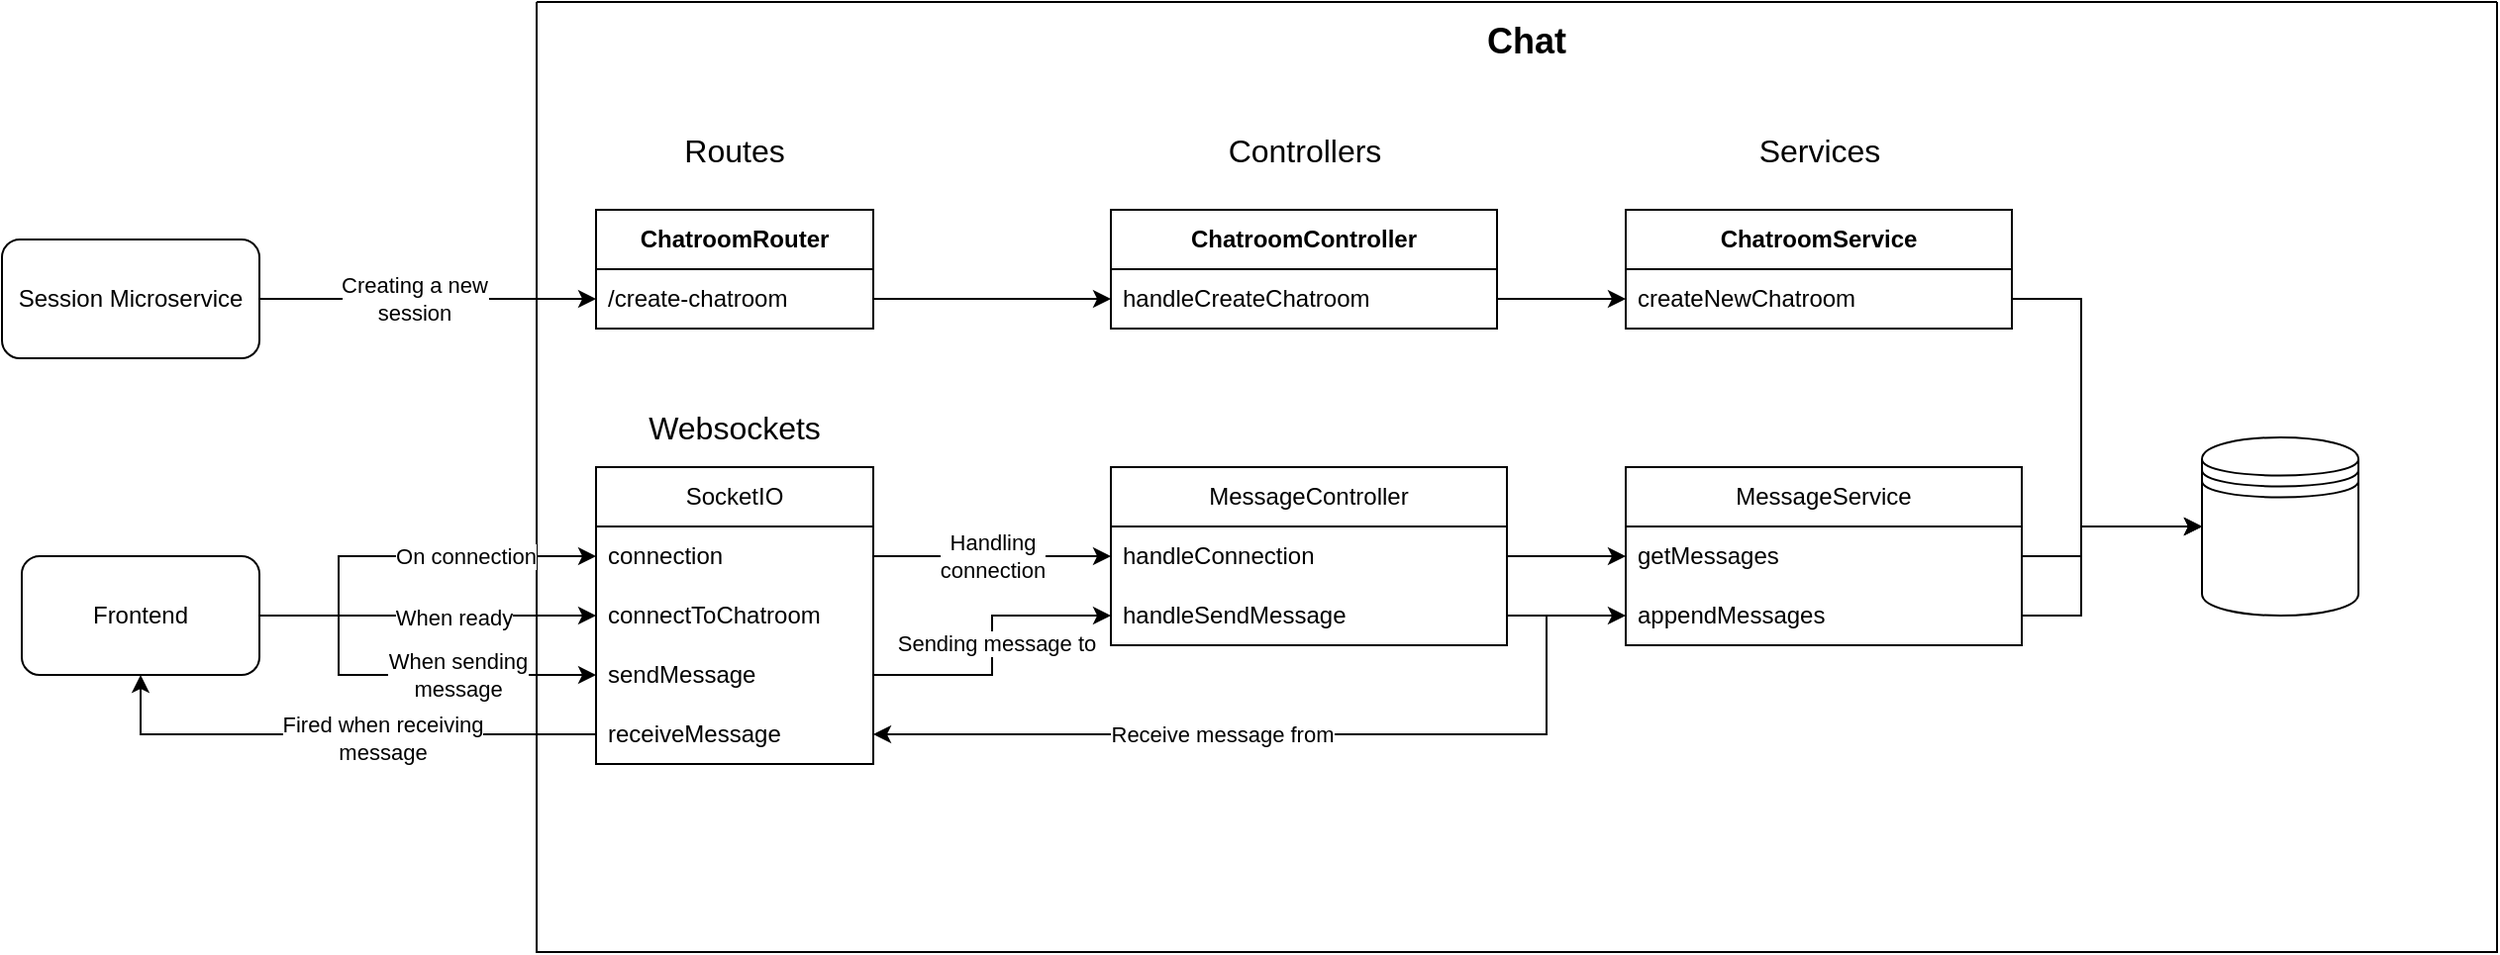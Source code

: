 <mxfile version="22.0.3" type="device">
  <diagram id="C5RBs43oDa-KdzZeNtuy" name="Page-1">
    <mxGraphModel dx="913" dy="540" grid="1" gridSize="10" guides="1" tooltips="1" connect="1" arrows="1" fold="1" page="1" pageScale="1" pageWidth="827" pageHeight="1169" math="0" shadow="0">
      <root>
        <mxCell id="WIyWlLk6GJQsqaUBKTNV-0" />
        <mxCell id="WIyWlLk6GJQsqaUBKTNV-1" parent="WIyWlLk6GJQsqaUBKTNV-0" />
        <mxCell id="sKyEI40k2Y5IoA3rtuJI-8" value="" style="swimlane;startSize=0;fontStyle=0" parent="WIyWlLk6GJQsqaUBKTNV-1" vertex="1">
          <mxGeometry x="370" y="170" width="990" height="480" as="geometry" />
        </mxCell>
        <mxCell id="sKyEI40k2Y5IoA3rtuJI-10" value="&lt;font style=&quot;font-size: 18px;&quot;&gt;Chat&lt;/font&gt;" style="text;html=1;strokeColor=none;fillColor=none;align=center;verticalAlign=middle;whiteSpace=wrap;rounded=0;labelBorderColor=none;fontStyle=1" parent="sKyEI40k2Y5IoA3rtuJI-8" vertex="1">
          <mxGeometry x="460" width="80" height="40" as="geometry" />
        </mxCell>
        <mxCell id="cS7-RgSccxMJ9TShwJvT-1" value="Routes" style="text;html=1;strokeColor=none;fillColor=none;align=center;verticalAlign=middle;whiteSpace=wrap;rounded=0;fontSize=16;" vertex="1" parent="sKyEI40k2Y5IoA3rtuJI-8">
          <mxGeometry x="50" y="60" width="100" height="30" as="geometry" />
        </mxCell>
        <mxCell id="cS7-RgSccxMJ9TShwJvT-7" value="Controllers" style="text;html=1;strokeColor=none;fillColor=none;align=center;verticalAlign=middle;whiteSpace=wrap;rounded=0;fontSize=16;" vertex="1" parent="sKyEI40k2Y5IoA3rtuJI-8">
          <mxGeometry x="337.5" y="60" width="100" height="30" as="geometry" />
        </mxCell>
        <mxCell id="cS7-RgSccxMJ9TShwJvT-17" value="&lt;b&gt;ChatroomController&lt;/b&gt;" style="swimlane;fontStyle=0;childLayout=stackLayout;horizontal=1;startSize=30;horizontalStack=0;resizeParent=1;resizeParentMax=0;resizeLast=0;collapsible=1;marginBottom=0;whiteSpace=wrap;html=1;" vertex="1" parent="sKyEI40k2Y5IoA3rtuJI-8">
          <mxGeometry x="290" y="105" width="195" height="60" as="geometry" />
        </mxCell>
        <mxCell id="cS7-RgSccxMJ9TShwJvT-18" value="handleCreateChatroom" style="text;strokeColor=none;fillColor=none;align=left;verticalAlign=middle;spacingLeft=4;spacingRight=4;overflow=hidden;points=[[0,0.5],[1,0.5]];portConstraint=eastwest;rotatable=0;whiteSpace=wrap;html=1;" vertex="1" parent="cS7-RgSccxMJ9TShwJvT-17">
          <mxGeometry y="30" width="195" height="30" as="geometry" />
        </mxCell>
        <mxCell id="cS7-RgSccxMJ9TShwJvT-21" value="&lt;b&gt;ChatroomRouter&lt;/b&gt;" style="swimlane;fontStyle=0;childLayout=stackLayout;horizontal=1;startSize=30;horizontalStack=0;resizeParent=1;resizeParentMax=0;resizeLast=0;collapsible=1;marginBottom=0;whiteSpace=wrap;html=1;" vertex="1" parent="sKyEI40k2Y5IoA3rtuJI-8">
          <mxGeometry x="30" y="105" width="140" height="60" as="geometry" />
        </mxCell>
        <mxCell id="cS7-RgSccxMJ9TShwJvT-22" value="/create-chatroom" style="text;strokeColor=none;fillColor=none;align=left;verticalAlign=middle;spacingLeft=4;spacingRight=4;overflow=hidden;points=[[0,0.5],[1,0.5]];portConstraint=eastwest;rotatable=0;whiteSpace=wrap;html=1;" vertex="1" parent="cS7-RgSccxMJ9TShwJvT-21">
          <mxGeometry y="30" width="140" height="30" as="geometry" />
        </mxCell>
        <mxCell id="cS7-RgSccxMJ9TShwJvT-25" style="edgeStyle=orthogonalEdgeStyle;rounded=0;orthogonalLoop=1;jettySize=auto;html=1;entryX=0;entryY=0.5;entryDx=0;entryDy=0;" edge="1" parent="sKyEI40k2Y5IoA3rtuJI-8" source="cS7-RgSccxMJ9TShwJvT-22" target="cS7-RgSccxMJ9TShwJvT-18">
          <mxGeometry relative="1" as="geometry" />
        </mxCell>
        <mxCell id="cS7-RgSccxMJ9TShwJvT-33" value="&lt;b&gt;ChatroomService&lt;/b&gt;" style="swimlane;fontStyle=0;childLayout=stackLayout;horizontal=1;startSize=30;horizontalStack=0;resizeParent=1;resizeParentMax=0;resizeLast=0;collapsible=1;marginBottom=0;whiteSpace=wrap;html=1;" vertex="1" parent="sKyEI40k2Y5IoA3rtuJI-8">
          <mxGeometry x="550" y="105" width="195" height="60" as="geometry" />
        </mxCell>
        <mxCell id="cS7-RgSccxMJ9TShwJvT-34" value="createNewChatroom" style="text;strokeColor=none;fillColor=none;align=left;verticalAlign=middle;spacingLeft=4;spacingRight=4;overflow=hidden;points=[[0,0.5],[1,0.5]];portConstraint=eastwest;rotatable=0;whiteSpace=wrap;html=1;" vertex="1" parent="cS7-RgSccxMJ9TShwJvT-33">
          <mxGeometry y="30" width="195" height="30" as="geometry" />
        </mxCell>
        <mxCell id="cS7-RgSccxMJ9TShwJvT-32" value="Services" style="text;html=1;strokeColor=none;fillColor=none;align=center;verticalAlign=middle;whiteSpace=wrap;rounded=0;fontSize=16;" vertex="1" parent="sKyEI40k2Y5IoA3rtuJI-8">
          <mxGeometry x="597.5" y="60" width="100" height="30" as="geometry" />
        </mxCell>
        <mxCell id="cS7-RgSccxMJ9TShwJvT-37" value="MessageController" style="swimlane;fontStyle=0;childLayout=stackLayout;horizontal=1;startSize=30;horizontalStack=0;resizeParent=1;resizeParentMax=0;resizeLast=0;collapsible=1;marginBottom=0;whiteSpace=wrap;html=1;" vertex="1" parent="sKyEI40k2Y5IoA3rtuJI-8">
          <mxGeometry x="290" y="235" width="200" height="90" as="geometry" />
        </mxCell>
        <mxCell id="cS7-RgSccxMJ9TShwJvT-38" value="handleConnection" style="text;strokeColor=none;fillColor=none;align=left;verticalAlign=middle;spacingLeft=4;spacingRight=4;overflow=hidden;points=[[0,0.5],[1,0.5]];portConstraint=eastwest;rotatable=0;whiteSpace=wrap;html=1;" vertex="1" parent="cS7-RgSccxMJ9TShwJvT-37">
          <mxGeometry y="30" width="200" height="30" as="geometry" />
        </mxCell>
        <mxCell id="cS7-RgSccxMJ9TShwJvT-39" value="handleSendMessage" style="text;strokeColor=none;fillColor=none;align=left;verticalAlign=middle;spacingLeft=4;spacingRight=4;overflow=hidden;points=[[0,0.5],[1,0.5]];portConstraint=eastwest;rotatable=0;whiteSpace=wrap;html=1;" vertex="1" parent="cS7-RgSccxMJ9TShwJvT-37">
          <mxGeometry y="60" width="200" height="30" as="geometry" />
        </mxCell>
        <mxCell id="cS7-RgSccxMJ9TShwJvT-43" style="edgeStyle=orthogonalEdgeStyle;rounded=0;orthogonalLoop=1;jettySize=auto;html=1;" edge="1" parent="sKyEI40k2Y5IoA3rtuJI-8" source="cS7-RgSccxMJ9TShwJvT-18" target="cS7-RgSccxMJ9TShwJvT-34">
          <mxGeometry relative="1" as="geometry" />
        </mxCell>
        <mxCell id="cS7-RgSccxMJ9TShwJvT-45" value="" style="shape=datastore;whiteSpace=wrap;html=1;" vertex="1" parent="sKyEI40k2Y5IoA3rtuJI-8">
          <mxGeometry x="841" y="220" width="79" height="90" as="geometry" />
        </mxCell>
        <mxCell id="cS7-RgSccxMJ9TShwJvT-49" value="" style="shape=image;imageAspect=0;aspect=fixed;verticalLabelPosition=bottom;verticalAlign=top;image=https://www.strongdm.com/hubfs/21126185/Technology%20Images/603c5eb831820c3ce6a8f057_603a1586fa052d17fc2a6929_MongoDBAtlas.png;" vertex="1" parent="sKyEI40k2Y5IoA3rtuJI-8">
          <mxGeometry x="850.5" y="250" width="60" height="60" as="geometry" />
        </mxCell>
        <mxCell id="cS7-RgSccxMJ9TShwJvT-50" style="edgeStyle=orthogonalEdgeStyle;rounded=0;orthogonalLoop=1;jettySize=auto;html=1;exitX=1;exitY=0.5;exitDx=0;exitDy=0;entryX=0;entryY=0.5;entryDx=0;entryDy=0;" edge="1" parent="sKyEI40k2Y5IoA3rtuJI-8" source="cS7-RgSccxMJ9TShwJvT-34" target="cS7-RgSccxMJ9TShwJvT-45">
          <mxGeometry relative="1" as="geometry">
            <Array as="points">
              <mxPoint x="780" y="150" />
              <mxPoint x="780" y="265" />
            </Array>
          </mxGeometry>
        </mxCell>
        <mxCell id="cS7-RgSccxMJ9TShwJvT-51" value="MessageService" style="swimlane;fontStyle=0;childLayout=stackLayout;horizontal=1;startSize=30;horizontalStack=0;resizeParent=1;resizeParentMax=0;resizeLast=0;collapsible=1;marginBottom=0;whiteSpace=wrap;html=1;" vertex="1" parent="sKyEI40k2Y5IoA3rtuJI-8">
          <mxGeometry x="550" y="235" width="200" height="90" as="geometry" />
        </mxCell>
        <mxCell id="cS7-RgSccxMJ9TShwJvT-52" value="getMessages" style="text;align=left;verticalAlign=middle;spacingLeft=4;spacingRight=4;overflow=hidden;points=[[0,0.5],[1,0.5]];portConstraint=eastwest;rotatable=0;whiteSpace=wrap;html=1;opacity=0;" vertex="1" parent="cS7-RgSccxMJ9TShwJvT-51">
          <mxGeometry y="30" width="200" height="30" as="geometry" />
        </mxCell>
        <mxCell id="cS7-RgSccxMJ9TShwJvT-53" value="appendMessages" style="text;strokeColor=none;fillColor=none;align=left;verticalAlign=middle;spacingLeft=4;spacingRight=4;overflow=hidden;points=[[0,0.5],[1,0.5]];portConstraint=eastwest;rotatable=0;whiteSpace=wrap;html=1;" vertex="1" parent="cS7-RgSccxMJ9TShwJvT-51">
          <mxGeometry y="60" width="200" height="30" as="geometry" />
        </mxCell>
        <mxCell id="cS7-RgSccxMJ9TShwJvT-54" style="edgeStyle=orthogonalEdgeStyle;rounded=0;orthogonalLoop=1;jettySize=auto;html=1;entryX=0;entryY=0.5;entryDx=0;entryDy=0;" edge="1" parent="sKyEI40k2Y5IoA3rtuJI-8" source="cS7-RgSccxMJ9TShwJvT-38" target="cS7-RgSccxMJ9TShwJvT-52">
          <mxGeometry relative="1" as="geometry" />
        </mxCell>
        <mxCell id="cS7-RgSccxMJ9TShwJvT-55" style="edgeStyle=orthogonalEdgeStyle;rounded=0;orthogonalLoop=1;jettySize=auto;html=1;exitX=1;exitY=0.5;exitDx=0;exitDy=0;" edge="1" parent="sKyEI40k2Y5IoA3rtuJI-8" source="cS7-RgSccxMJ9TShwJvT-39" target="cS7-RgSccxMJ9TShwJvT-53">
          <mxGeometry relative="1" as="geometry" />
        </mxCell>
        <mxCell id="cS7-RgSccxMJ9TShwJvT-56" style="edgeStyle=orthogonalEdgeStyle;rounded=0;orthogonalLoop=1;jettySize=auto;html=1;exitX=1;exitY=0.5;exitDx=0;exitDy=0;entryX=0;entryY=0.5;entryDx=0;entryDy=0;" edge="1" parent="sKyEI40k2Y5IoA3rtuJI-8" source="cS7-RgSccxMJ9TShwJvT-52" target="cS7-RgSccxMJ9TShwJvT-45">
          <mxGeometry relative="1" as="geometry">
            <Array as="points">
              <mxPoint x="780" y="280" />
              <mxPoint x="780" y="265" />
            </Array>
          </mxGeometry>
        </mxCell>
        <mxCell id="cS7-RgSccxMJ9TShwJvT-58" style="edgeStyle=orthogonalEdgeStyle;rounded=0;orthogonalLoop=1;jettySize=auto;html=1;entryX=0;entryY=0.5;entryDx=0;entryDy=0;" edge="1" parent="sKyEI40k2Y5IoA3rtuJI-8" source="cS7-RgSccxMJ9TShwJvT-53" target="cS7-RgSccxMJ9TShwJvT-45">
          <mxGeometry relative="1" as="geometry">
            <Array as="points">
              <mxPoint x="780" y="310" />
              <mxPoint x="780" y="265" />
            </Array>
          </mxGeometry>
        </mxCell>
        <mxCell id="cS7-RgSccxMJ9TShwJvT-61" value="SocketIO" style="swimlane;fontStyle=0;childLayout=stackLayout;horizontal=1;startSize=30;horizontalStack=0;resizeParent=1;resizeParentMax=0;resizeLast=0;collapsible=1;marginBottom=0;whiteSpace=wrap;html=1;" vertex="1" parent="sKyEI40k2Y5IoA3rtuJI-8">
          <mxGeometry x="30" y="235" width="140" height="150" as="geometry" />
        </mxCell>
        <mxCell id="cS7-RgSccxMJ9TShwJvT-62" value="connection" style="text;strokeColor=none;fillColor=none;align=left;verticalAlign=middle;spacingLeft=4;spacingRight=4;overflow=hidden;points=[[0,0.5],[1,0.5]];portConstraint=eastwest;rotatable=0;whiteSpace=wrap;html=1;" vertex="1" parent="cS7-RgSccxMJ9TShwJvT-61">
          <mxGeometry y="30" width="140" height="30" as="geometry" />
        </mxCell>
        <mxCell id="cS7-RgSccxMJ9TShwJvT-64" value="connectToChatroom" style="text;strokeColor=none;fillColor=none;align=left;verticalAlign=middle;spacingLeft=4;spacingRight=4;overflow=hidden;points=[[0,0.5],[1,0.5]];portConstraint=eastwest;rotatable=0;whiteSpace=wrap;html=1;" vertex="1" parent="cS7-RgSccxMJ9TShwJvT-61">
          <mxGeometry y="60" width="140" height="30" as="geometry" />
        </mxCell>
        <mxCell id="cS7-RgSccxMJ9TShwJvT-63" value="sendMessage" style="text;strokeColor=none;fillColor=none;align=left;verticalAlign=middle;spacingLeft=4;spacingRight=4;overflow=hidden;points=[[0,0.5],[1,0.5]];portConstraint=eastwest;rotatable=0;whiteSpace=wrap;html=1;" vertex="1" parent="cS7-RgSccxMJ9TShwJvT-61">
          <mxGeometry y="90" width="140" height="30" as="geometry" />
        </mxCell>
        <mxCell id="cS7-RgSccxMJ9TShwJvT-66" value="receiveMessage" style="text;strokeColor=none;fillColor=none;align=left;verticalAlign=middle;spacingLeft=4;spacingRight=4;overflow=hidden;points=[[0,0.5],[1,0.5]];portConstraint=eastwest;rotatable=0;whiteSpace=wrap;html=1;" vertex="1" parent="cS7-RgSccxMJ9TShwJvT-61">
          <mxGeometry y="120" width="140" height="30" as="geometry" />
        </mxCell>
        <mxCell id="cS7-RgSccxMJ9TShwJvT-65" value="Websockets" style="text;html=1;strokeColor=none;fillColor=none;align=center;verticalAlign=middle;whiteSpace=wrap;rounded=0;fontSize=16;" vertex="1" parent="sKyEI40k2Y5IoA3rtuJI-8">
          <mxGeometry x="65" y="200" width="70" height="30" as="geometry" />
        </mxCell>
        <mxCell id="cS7-RgSccxMJ9TShwJvT-67" style="edgeStyle=orthogonalEdgeStyle;rounded=0;orthogonalLoop=1;jettySize=auto;html=1;" edge="1" parent="sKyEI40k2Y5IoA3rtuJI-8" source="cS7-RgSccxMJ9TShwJvT-62" target="cS7-RgSccxMJ9TShwJvT-38">
          <mxGeometry relative="1" as="geometry" />
        </mxCell>
        <mxCell id="cS7-RgSccxMJ9TShwJvT-80" value="Handling&lt;br&gt;connection" style="edgeLabel;html=1;align=center;verticalAlign=middle;resizable=0;points=[];" vertex="1" connectable="0" parent="cS7-RgSccxMJ9TShwJvT-67">
          <mxGeometry x="-0.09" y="3" relative="1" as="geometry">
            <mxPoint x="5" y="3" as="offset" />
          </mxGeometry>
        </mxCell>
        <mxCell id="cS7-RgSccxMJ9TShwJvT-72" style="edgeStyle=orthogonalEdgeStyle;rounded=0;orthogonalLoop=1;jettySize=auto;html=1;exitX=1;exitY=0.5;exitDx=0;exitDy=0;entryX=0;entryY=0.5;entryDx=0;entryDy=0;" edge="1" parent="sKyEI40k2Y5IoA3rtuJI-8" source="cS7-RgSccxMJ9TShwJvT-63" target="cS7-RgSccxMJ9TShwJvT-39">
          <mxGeometry relative="1" as="geometry" />
        </mxCell>
        <mxCell id="cS7-RgSccxMJ9TShwJvT-75" value="Sending message to" style="edgeLabel;html=1;align=center;verticalAlign=middle;resizable=0;points=[];" vertex="1" connectable="0" parent="cS7-RgSccxMJ9TShwJvT-72">
          <mxGeometry x="0.022" y="-2" relative="1" as="geometry">
            <mxPoint as="offset" />
          </mxGeometry>
        </mxCell>
        <mxCell id="cS7-RgSccxMJ9TShwJvT-73" style="edgeStyle=orthogonalEdgeStyle;rounded=0;orthogonalLoop=1;jettySize=auto;html=1;entryX=1;entryY=0.5;entryDx=0;entryDy=0;exitX=1;exitY=0.5;exitDx=0;exitDy=0;" edge="1" parent="sKyEI40k2Y5IoA3rtuJI-8" source="cS7-RgSccxMJ9TShwJvT-39" target="cS7-RgSccxMJ9TShwJvT-66">
          <mxGeometry relative="1" as="geometry" />
        </mxCell>
        <mxCell id="cS7-RgSccxMJ9TShwJvT-74" value="Receive message from" style="edgeLabel;html=1;align=center;verticalAlign=middle;resizable=0;points=[];" vertex="1" connectable="0" parent="cS7-RgSccxMJ9TShwJvT-73">
          <mxGeometry x="0.162" y="-3" relative="1" as="geometry">
            <mxPoint y="3" as="offset" />
          </mxGeometry>
        </mxCell>
        <mxCell id="cS7-RgSccxMJ9TShwJvT-68" style="edgeStyle=orthogonalEdgeStyle;rounded=0;orthogonalLoop=1;jettySize=auto;html=1;entryX=0;entryY=0.5;entryDx=0;entryDy=0;exitX=1;exitY=0.5;exitDx=0;exitDy=0;" edge="1" parent="WIyWlLk6GJQsqaUBKTNV-1" source="sKyEI40k2Y5IoA3rtuJI-125" target="cS7-RgSccxMJ9TShwJvT-62">
          <mxGeometry relative="1" as="geometry">
            <Array as="points">
              <mxPoint x="270" y="480" />
              <mxPoint x="270" y="450" />
            </Array>
          </mxGeometry>
        </mxCell>
        <mxCell id="cS7-RgSccxMJ9TShwJvT-76" value="On connection" style="edgeLabel;html=1;align=center;verticalAlign=middle;resizable=0;points=[];" vertex="1" connectable="0" parent="cS7-RgSccxMJ9TShwJvT-68">
          <mxGeometry x="0.336" relative="1" as="geometry">
            <mxPoint as="offset" />
          </mxGeometry>
        </mxCell>
        <mxCell id="cS7-RgSccxMJ9TShwJvT-69" style="edgeStyle=orthogonalEdgeStyle;rounded=0;orthogonalLoop=1;jettySize=auto;html=1;exitX=1;exitY=0.5;exitDx=0;exitDy=0;" edge="1" parent="WIyWlLk6GJQsqaUBKTNV-1" source="sKyEI40k2Y5IoA3rtuJI-125" target="cS7-RgSccxMJ9TShwJvT-64">
          <mxGeometry relative="1" as="geometry" />
        </mxCell>
        <mxCell id="cS7-RgSccxMJ9TShwJvT-77" value="When ready" style="edgeLabel;html=1;align=center;verticalAlign=middle;resizable=0;points=[];" vertex="1" connectable="0" parent="cS7-RgSccxMJ9TShwJvT-69">
          <mxGeometry x="0.148" y="-1" relative="1" as="geometry">
            <mxPoint as="offset" />
          </mxGeometry>
        </mxCell>
        <mxCell id="cS7-RgSccxMJ9TShwJvT-70" style="edgeStyle=orthogonalEdgeStyle;rounded=0;orthogonalLoop=1;jettySize=auto;html=1;exitX=1;exitY=0.5;exitDx=0;exitDy=0;entryX=0;entryY=0.5;entryDx=0;entryDy=0;" edge="1" parent="WIyWlLk6GJQsqaUBKTNV-1" source="sKyEI40k2Y5IoA3rtuJI-125" target="cS7-RgSccxMJ9TShwJvT-63">
          <mxGeometry relative="1" as="geometry">
            <Array as="points">
              <mxPoint x="270" y="480" />
              <mxPoint x="270" y="510" />
            </Array>
          </mxGeometry>
        </mxCell>
        <mxCell id="cS7-RgSccxMJ9TShwJvT-78" value="When sending&lt;br&gt;message" style="edgeLabel;html=1;align=center;verticalAlign=middle;resizable=0;points=[];" vertex="1" connectable="0" parent="cS7-RgSccxMJ9TShwJvT-70">
          <mxGeometry x="0.296" y="4" relative="1" as="geometry">
            <mxPoint y="4" as="offset" />
          </mxGeometry>
        </mxCell>
        <mxCell id="sKyEI40k2Y5IoA3rtuJI-125" value="Frontend" style="rounded=1;whiteSpace=wrap;html=1;" parent="WIyWlLk6GJQsqaUBKTNV-1" vertex="1">
          <mxGeometry x="110" y="450" width="120" height="60" as="geometry" />
        </mxCell>
        <mxCell id="cS7-RgSccxMJ9TShwJvT-42" style="edgeStyle=orthogonalEdgeStyle;rounded=0;orthogonalLoop=1;jettySize=auto;html=1;entryX=0;entryY=0.5;entryDx=0;entryDy=0;" edge="1" parent="WIyWlLk6GJQsqaUBKTNV-1" source="cS7-RgSccxMJ9TShwJvT-41" target="cS7-RgSccxMJ9TShwJvT-22">
          <mxGeometry relative="1" as="geometry" />
        </mxCell>
        <mxCell id="cS7-RgSccxMJ9TShwJvT-82" value="Creating a new&lt;br&gt;session" style="edgeLabel;html=1;align=center;verticalAlign=middle;resizable=0;points=[];" vertex="1" connectable="0" parent="cS7-RgSccxMJ9TShwJvT-42">
          <mxGeometry x="-0.084" y="2" relative="1" as="geometry">
            <mxPoint y="2" as="offset" />
          </mxGeometry>
        </mxCell>
        <mxCell id="cS7-RgSccxMJ9TShwJvT-41" value="Session Microservice" style="rounded=1;whiteSpace=wrap;html=1;" vertex="1" parent="WIyWlLk6GJQsqaUBKTNV-1">
          <mxGeometry x="100" y="290" width="130" height="60" as="geometry" />
        </mxCell>
        <mxCell id="cS7-RgSccxMJ9TShwJvT-71" style="edgeStyle=orthogonalEdgeStyle;rounded=0;orthogonalLoop=1;jettySize=auto;html=1;exitX=0;exitY=0.5;exitDx=0;exitDy=0;entryX=0.5;entryY=1;entryDx=0;entryDy=0;" edge="1" parent="WIyWlLk6GJQsqaUBKTNV-1" source="cS7-RgSccxMJ9TShwJvT-66" target="sKyEI40k2Y5IoA3rtuJI-125">
          <mxGeometry relative="1" as="geometry" />
        </mxCell>
        <mxCell id="cS7-RgSccxMJ9TShwJvT-79" value="Fired when receiving&lt;br&gt;message" style="edgeLabel;html=1;align=center;verticalAlign=middle;resizable=0;points=[];" vertex="1" connectable="0" parent="cS7-RgSccxMJ9TShwJvT-71">
          <mxGeometry x="-0.166" y="2" relative="1" as="geometry">
            <mxPoint as="offset" />
          </mxGeometry>
        </mxCell>
      </root>
    </mxGraphModel>
  </diagram>
</mxfile>
